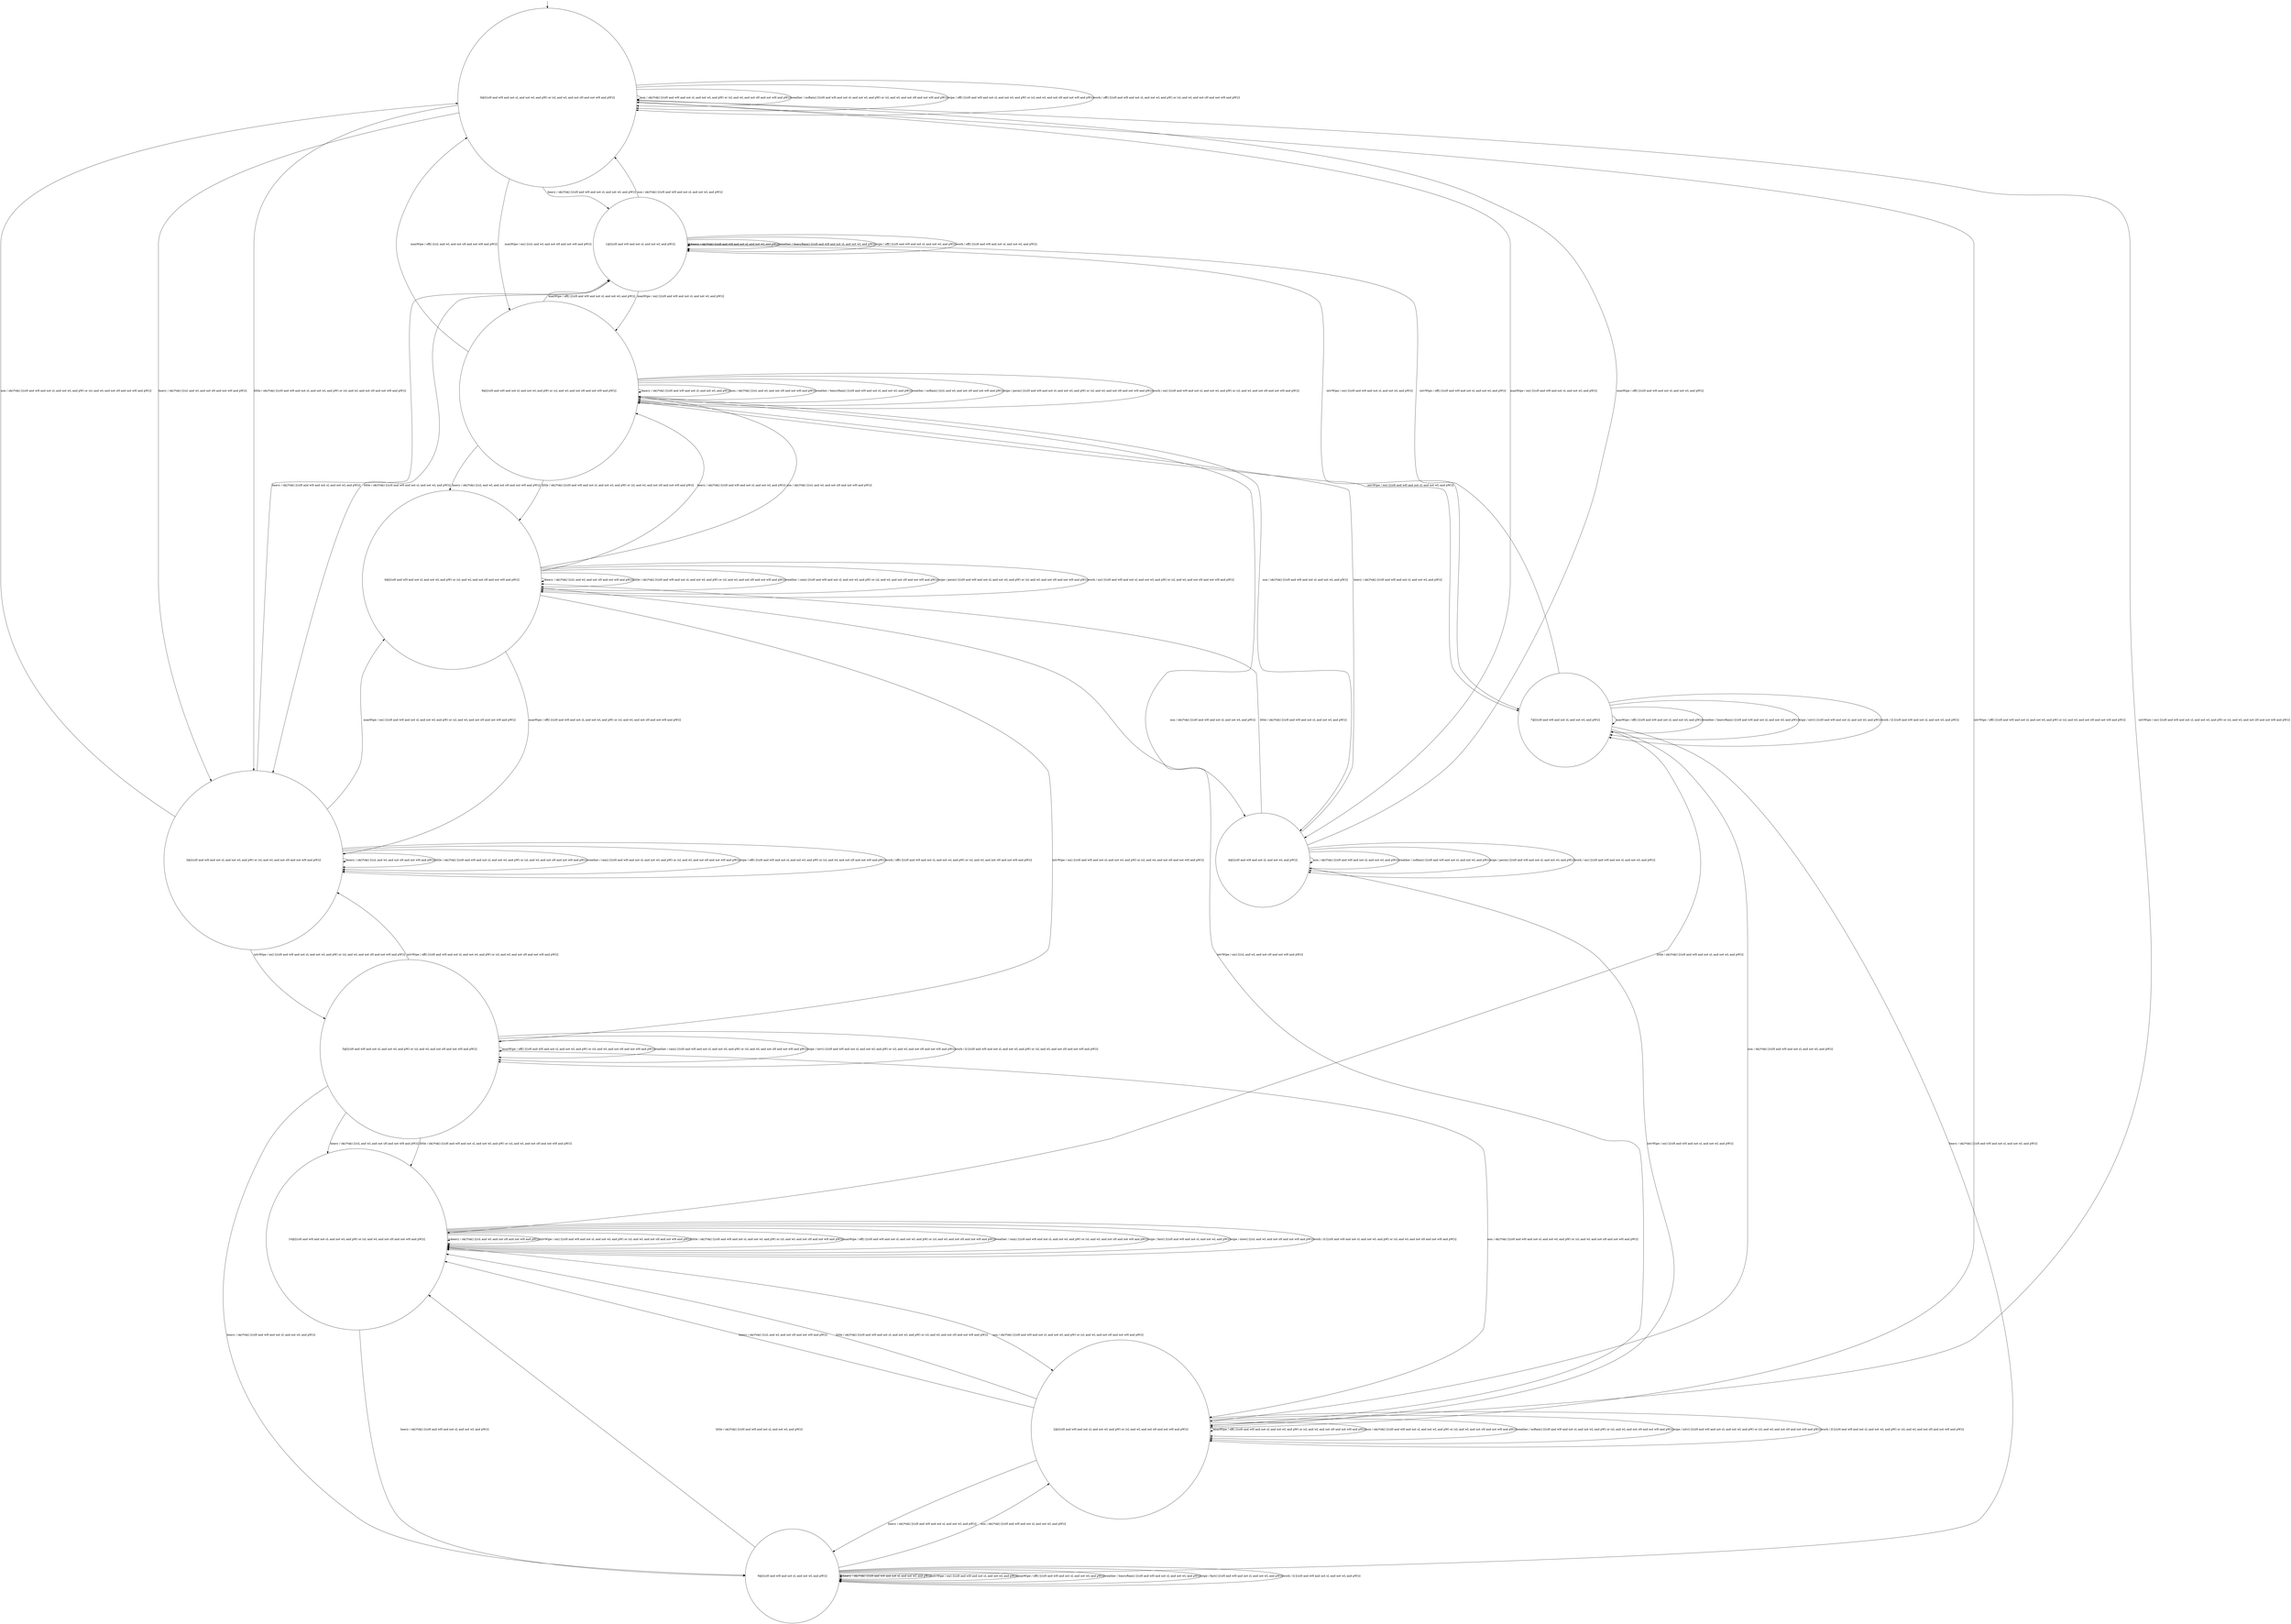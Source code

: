 digraph g {
	edge [lblstyle="above, sloped"];
	s0 [shape="circle" label="0@[((sH and wH and not sL and not wL and pW) or (sL and wL and not sH and not wH and pW))]"];
	s1 [shape="circle" label="1@[((sH and wH and not sL and not wL and pW))]"];
	s2 [shape="circle" label="2@[((sH and wH and not sL and not wL and pW) or (sL and wL and not sH and not wH and pW))]"];
	s3 [shape="circle" label="3@[((sH and wH and not sL and not wL and pW) or (sL and wL and not sH and not wH and pW))]"];
	s4 [shape="circle" label="4@[((sH and wH and not sL and not wL and pW))]"];
	s5 [shape="circle" label="5@[((sH and wH and not sL and not wL and pW) or (sL and wL and not sH and not wH and pW))]"];
	s6 [shape="circle" label="6@[((sH and wH and not sL and not wL and pW) or (sL and wL and not sH and not wH and pW))]"];
	s7 [shape="circle" label="7@[((sH and wH and not sL and not wL and pW))]"];
	s8 [shape="circle" label="8@[((sH and wH and not sL and not wL and pW) or (sL and wL and not sH and not wH and pW))]"];
	s9 [shape="circle" label="9@[((sH and wH and not sL and not wL and pW))]"];
	s10 [shape="circle" label="10@[((sH and wH and not sL and not wL and pW) or (sL and wL and not sH and not wH and pW))]"];
	s0 -> s3 [label="heavy / ok()*ok() [((sL and wL and not sH and not wH and pW))]"];
	s0 -> s1 [label="heavy / ok()*ok() [((sH and wH and not sL and not wL and pW))]"];
	s0 -> s2 [label="intvWipe / on() [((sH and wH and not sL and not wL and pW) or (sL and wL and not sH and not wH and pW))]"];
	s0 -> s3 [label="little / ok()*ok() [((sH and wH and not sL and not wL and pW) or (sL and wL and not sH and not wH and pW))]"];
	s0 -> s4 [label="manWipe / on() [((sH and wH and not sL and not wL and pW))]"];
	s0 -> s8 [label="manWipe / on() [((sL and wL and not sH and not wH and pW))]"];
	s0 -> s0 [label="non / ok()*ok() [((sH and wH and not sL and not wL and pW) or (sL and wL and not sH and not wH and pW))]"];
	s0 -> s0 [label="weather / noRain() [((sH and wH and not sL and not wL and pW) or (sL and wL and not sH and not wH and pW))]"];
	s0 -> s0 [label="wipe / off() [((sH and wH and not sL and not wL and pW) or (sL and wL and not sH and not wH and pW))]"];
	s0 -> s0 [label="work / off() [((sH and wH and not sL and not wL and pW) or (sL and wL and not sH and not wH and pW))]"];
	s1 -> s1 [label="heavy / ok()*ok() [((sH and wH and not sL and not wL and pW))]"];
	s1 -> s7 [label="intvWipe / on() [((sH and wH and not sL and not wL and pW))]"];
	s1 -> s3 [label="little / ok()*ok() [((sH and wH and not sL and not wL and pW))]"];
	s1 -> s8 [label="manWipe / on() [((sH and wH and not sL and not wL and pW))]"];
	s1 -> s0 [label="non / ok()*ok() [((sH and wH and not sL and not wL and pW))]"];
	s1 -> s1 [label="weather / heavyRain() [((sH and wH and not sL and not wL and pW))]"];
	s1 -> s1 [label="wipe / off() [((sH and wH and not sL and not wL and pW))]"];
	s1 -> s1 [label="work / off() [((sH and wH and not sL and not wL and pW))]"];
	s2 -> s10 [label="heavy / ok()*ok() [((sL and wL and not sH and not wH and pW))]"];
	s2 -> s9 [label="heavy / ok()*ok() [((sH and wH and not sL and not wL and pW))]"];
	s2 -> s0 [label="intvWipe / off() [((sH and wH and not sL and not wL and pW) or (sL and wL and not sH and not wH and pW))]"];
	s2 -> s10 [label="little / ok()*ok() [((sH and wH and not sL and not wL and pW) or (sL and wL and not sH and not wH and pW))]"];
	s2 -> s2 [label="manWipe / off() [((sH and wH and not sL and not wL and pW) or (sL and wL and not sH and not wH and pW))]"];
	s2 -> s2 [label="non / ok()*ok() [((sH and wH and not sL and not wL and pW) or (sL and wL and not sH and not wH and pW))]"];
	s2 -> s2 [label="weather / noRain() [((sH and wH and not sL and not wL and pW) or (sL and wL and not sH and not wH and pW))]"];
	s2 -> s2 [label="wipe / intv() [((sH and wH and not sL and not wL and pW) or (sL and wL and not sH and not wH and pW))]"];
	s2 -> s2 [label="work / Ω [((sH and wH and not sL and not wL and pW) or (sL and wL and not sH and not wH and pW))]"];
	s3 -> s1 [label="heavy / ok()*ok() [((sH and wH and not sL and not wL and pW))]"];
	s3 -> s3 [label="heavy / ok()*ok() [((sL and wL and not sH and not wH and pW))]"];
	s3 -> s5 [label="intvWipe / on() [((sH and wH and not sL and not wL and pW) or (sL and wL and not sH and not wH and pW))]"];
	s3 -> s3 [label="little / ok()*ok() [((sH and wH and not sL and not wL and pW) or (sL and wL and not sH and not wH and pW))]"];
	s3 -> s6 [label="manWipe / on() [((sH and wH and not sL and not wL and pW) or (sL and wL and not sH and not wH and pW))]"];
	s3 -> s0 [label="non / ok()*ok() [((sH and wH and not sL and not wL and pW) or (sL and wL and not sH and not wH and pW))]"];
	s3 -> s3 [label="weather / rain() [((sH and wH and not sL and not wL and pW) or (sL and wL and not sH and not wH and pW))]"];
	s3 -> s3 [label="wipe / off() [((sH and wH and not sL and not wL and pW) or (sL and wL and not sH and not wH and pW))]"];
	s3 -> s3 [label="work / off() [((sH and wH and not sL and not wL and pW) or (sL and wL and not sH and not wH and pW))]"];
	s4 -> s8 [label="heavy / ok()*ok() [((sH and wH and not sL and not wL and pW))]"];
	s4 -> s2 [label="intvWipe / on() [((sH and wH and not sL and not wL and pW))]"];
	s4 -> s6 [label="little / ok()*ok() [((sH and wH and not sL and not wL and pW))]"];
	s4 -> s0 [label="manWipe / off() [((sH and wH and not sL and not wL and pW))]"];
	s4 -> s4 [label="non / ok()*ok() [((sH and wH and not sL and not wL and pW))]"];
	s4 -> s4 [label="weather / noRain() [((sH and wH and not sL and not wL and pW))]"];
	s4 -> s4 [label="wipe / perm() [((sH and wH and not sL and not wL and pW))]"];
	s4 -> s4 [label="work / on() [((sH and wH and not sL and not wL and pW))]"];
	s5 -> s10 [label="heavy / ok()*ok() [((sL and wL and not sH and not wH and pW))]"];
	s5 -> s9 [label="heavy / ok()*ok() [((sH and wH and not sL and not wL and pW))]"];
	s5 -> s3 [label="intvWipe / off() [((sH and wH and not sL and not wL and pW) or (sL and wL and not sH and not wH and pW))]"];
	s5 -> s10 [label="little / ok()*ok() [((sH and wH and not sL and not wL and pW) or (sL and wL and not sH and not wH and pW))]"];
	s5 -> s5 [label="manWipe / off() [((sH and wH and not sL and not wL and pW) or (sL and wL and not sH and not wH and pW))]"];
	s5 -> s2 [label="non / ok()*ok() [((sH and wH and not sL and not wL and pW) or (sL and wL and not sH and not wH and pW))]"];
	s5 -> s5 [label="weather / rain() [((sH and wH and not sL and not wL and pW) or (sL and wL and not sH and not wH and pW))]"];
	s5 -> s5 [label="wipe / intv() [((sH and wH and not sL and not wL and pW) or (sL and wL and not sH and not wH and pW))]"];
	s5 -> s5 [label="work / Ω [((sH and wH and not sL and not wL and pW) or (sL and wL and not sH and not wH and pW))]"];
	s6 -> s6 [label="heavy / ok()*ok() [((sL and wL and not sH and not wH and pW))]"];
	s6 -> s8 [label="heavy / ok()*ok() [((sH and wH and not sL and not wL and pW))]"];
	s6 -> s5 [label="intvWipe / on() [((sH and wH and not sL and not wL and pW) or (sL and wL and not sH and not wH and pW))]"];
	s6 -> s6 [label="little / ok()*ok() [((sH and wH and not sL and not wL and pW) or (sL and wL and not sH and not wH and pW))]"];
	s6 -> s3 [label="manWipe / off() [((sH and wH and not sL and not wL and pW) or (sL and wL and not sH and not wH and pW))]"];
	s6 -> s4 [label="non / ok()*ok() [((sH and wH and not sL and not wL and pW))]"];
	s6 -> s8 [label="non / ok()*ok() [((sL and wL and not sH and not wH and pW))]"];
	s6 -> s6 [label="weather / rain() [((sH and wH and not sL and not wL and pW) or (sL and wL and not sH and not wH and pW))]"];
	s6 -> s6 [label="wipe / perm() [((sH and wH and not sL and not wL and pW) or (sL and wL and not sH and not wH and pW))]"];
	s6 -> s6 [label="work / on() [((sH and wH and not sL and not wL and pW) or (sL and wL and not sH and not wH and pW))]"];
	s7 -> s9 [label="heavy / ok()*ok() [((sH and wH and not sL and not wL and pW))]"];
	s7 -> s1 [label="intvWipe / off() [((sH and wH and not sL and not wL and pW))]"];
	s7 -> s10 [label="little / ok()*ok() [((sH and wH and not sL and not wL and pW))]"];
	s7 -> s7 [label="manWipe / off() [((sH and wH and not sL and not wL and pW))]"];
	s7 -> s2 [label="non / ok()*ok() [((sH and wH and not sL and not wL and pW))]"];
	s7 -> s7 [label="weather / heavyRain() [((sH and wH and not sL and not wL and pW))]"];
	s7 -> s7 [label="wipe / intv() [((sH and wH and not sL and not wL and pW))]"];
	s7 -> s7 [label="work / Ω [((sH and wH and not sL and not wL and pW))]"];
	s8 -> s8 [label="heavy / ok()*ok() [((sH and wH and not sL and not wL and pW))]"];
	s8 -> s6 [label="heavy / ok()*ok() [((sL and wL and not sH and not wH and pW))]"];
	s8 -> s7 [label="intvWipe / on() [((sH and wH and not sL and not wL and pW))]"];
	s8 -> s2 [label="intvWipe / on() [((sL and wL and not sH and not wH and pW))]"];
	s8 -> s6 [label="little / ok()*ok() [((sH and wH and not sL and not wL and pW) or (sL and wL and not sH and not wH and pW))]"];
	s8 -> s1 [label="manWipe / off() [((sH and wH and not sL and not wL and pW))]"];
	s8 -> s0 [label="manWipe / off() [((sL and wL and not sH and not wH and pW))]"];
	s8 -> s8 [label="non / ok()*ok() [((sL and wL and not sH and not wH and pW))]"];
	s8 -> s4 [label="non / ok()*ok() [((sH and wH and not sL and not wL and pW))]"];
	s8 -> s8 [label="weather / heavyRain() [((sH and wH and not sL and not wL and pW))]"];
	s8 -> s8 [label="weather / noRain() [((sL and wL and not sH and not wH and pW))]"];
	s8 -> s8 [label="wipe / perm() [((sH and wH and not sL and not wL and pW) or (sL and wL and not sH and not wH and pW))]"];
	s8 -> s8 [label="work / on() [((sH and wH and not sL and not wL and pW) or (sL and wL and not sH and not wH and pW))]"];
	s9 -> s9 [label="heavy / ok()*ok() [((sH and wH and not sL and not wL and pW))]"];
	s9 -> s9 [label="intvWipe / on() [((sH and wH and not sL and not wL and pW))]"];
	s9 -> s10 [label="little / ok()*ok() [((sH and wH and not sL and not wL and pW))]"];
	s9 -> s9 [label="manWipe / off() [((sH and wH and not sL and not wL and pW))]"];
	s9 -> s2 [label="non / ok()*ok() [((sH and wH and not sL and not wL and pW))]"];
	s9 -> s9 [label="weather / heavyRain() [((sH and wH and not sL and not wL and pW))]"];
	s9 -> s9 [label="wipe / fast() [((sH and wH and not sL and not wL and pW))]"];
	s9 -> s9 [label="work / Ω [((sH and wH and not sL and not wL and pW))]"];
	s10 -> s9 [label="heavy / ok()*ok() [((sH and wH and not sL and not wL and pW))]"];
	s10 -> s10 [label="heavy / ok()*ok() [((sL and wL and not sH and not wH and pW))]"];
	s10 -> s10 [label="intvWipe / on() [((sH and wH and not sL and not wL and pW) or (sL and wL and not sH and not wH and pW))]"];
	s10 -> s10 [label="little / ok()*ok() [((sH and wH and not sL and not wL and pW) or (sL and wL and not sH and not wH and pW))]"];
	s10 -> s10 [label="manWipe / off() [((sH and wH and not sL and not wL and pW) or (sL and wL and not sH and not wH and pW))]"];
	s10 -> s2 [label="non / ok()*ok() [((sH and wH and not sL and not wL and pW) or (sL and wL and not sH and not wH and pW))]"];
	s10 -> s10 [label="weather / rain() [((sH and wH and not sL and not wL and pW) or (sL and wL and not sH and not wH and pW))]"];
	s10 -> s10 [label="wipe / fast() [((sH and wH and not sL and not wL and pW))]"];
	s10 -> s10 [label="wipe / slow() [((sL and wL and not sH and not wH and pW))]"];
	s10 -> s10 [label="work / Ω [((sH and wH and not sL and not wL and pW) or (sL and wL and not sH and not wH and pW))]"];
	__start0 [label="" shape="none" width="0" height="0"];
	__start0 -> s0;
}